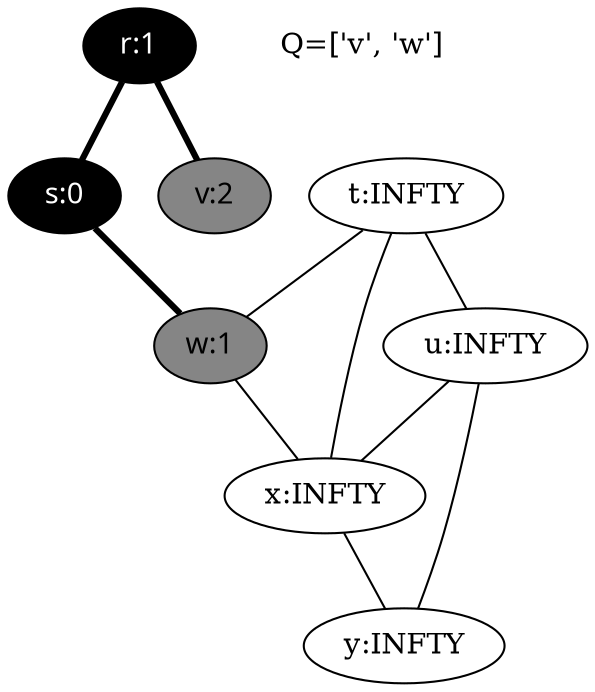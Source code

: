 Graph {
r [ label="r:1" fontcolor=white style=filled fontname="time-bold" fillcolor=black ];
s [ label="s:0" fontcolor=white style=filled fontname="time-bold" fillcolor=black ];
t [ label="t:INFTY" ];
u [ label="u:INFTY" ];
v [ label="v:2" style=filled fontname="time-bold" fillcolor=gray52 ];
w [ label="w:1" style=filled fontname="time-bold" fillcolor=gray52 ];
x [ label="x:INFTY" ];
y [ label="y:INFTY" ];
r--s[label="", penwidth=3];
r--v[label="", penwidth=3];
s--w[label="", penwidth=3];
t--w[label="", penwidth=1];
t--x[label="", penwidth=1];
t--u[label="", penwidth=1];
u--x[label="", penwidth=1];
u--y[label="", penwidth=1];
w--x[label="", penwidth=1];
x--y[label="", penwidth=1];
legend[label="Q=['v', 'w']", color=white];
}